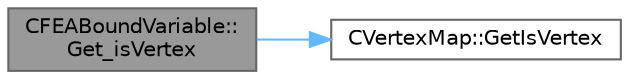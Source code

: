 digraph "CFEABoundVariable::Get_isVertex"
{
 // LATEX_PDF_SIZE
  bgcolor="transparent";
  edge [fontname=Helvetica,fontsize=10,labelfontname=Helvetica,labelfontsize=10];
  node [fontname=Helvetica,fontsize=10,shape=box,height=0.2,width=0.4];
  rankdir="LR";
  Node1 [id="Node000001",label="CFEABoundVariable::\lGet_isVertex",height=0.2,width=0.4,color="gray40", fillcolor="grey60", style="filled", fontcolor="black",tooltip="Get whether a node is on the boundary."];
  Node1 -> Node2 [id="edge1_Node000001_Node000002",color="steelblue1",style="solid",tooltip=" "];
  Node2 [id="Node000002",label="CVertexMap::GetIsVertex",height=0.2,width=0.4,color="grey40", fillcolor="white", style="filled",URL="$classCVertexMap.html#a6f9fcc87ce7ad5cdbad4728e1c39b045",tooltip="Get wheter a point is marked as vertex."];
}
